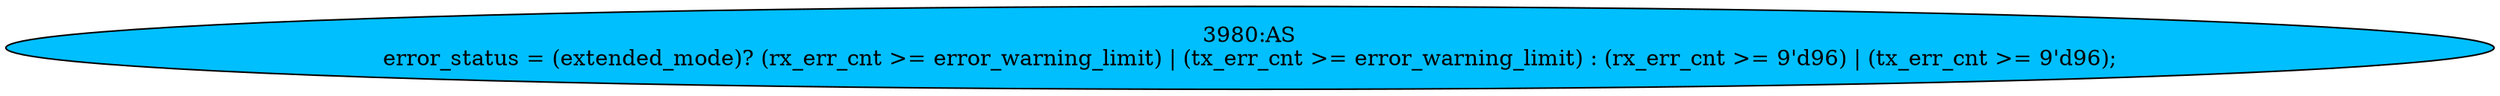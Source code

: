 strict digraph "" {
	node [label="\N"];
	"3980:AS"	 [ast="<pyverilog.vparser.ast.Assign object at 0x7f44f6ae2350>",
		def_var="['error_status']",
		fillcolor=deepskyblue,
		label="3980:AS
error_status = (extended_mode)? (rx_err_cnt >= error_warning_limit) | (tx_err_cnt >= error_warning_limit) : (rx_err_cnt >= \
9'd96) | (tx_err_cnt >= 9'd96);",
		statements="[]",
		style=filled,
		typ=Assign,
		use_var="['extended_mode', 'rx_err_cnt', 'error_warning_limit', 'tx_err_cnt', 'error_warning_limit', 'rx_err_cnt', 'tx_err_cnt']"];
}
